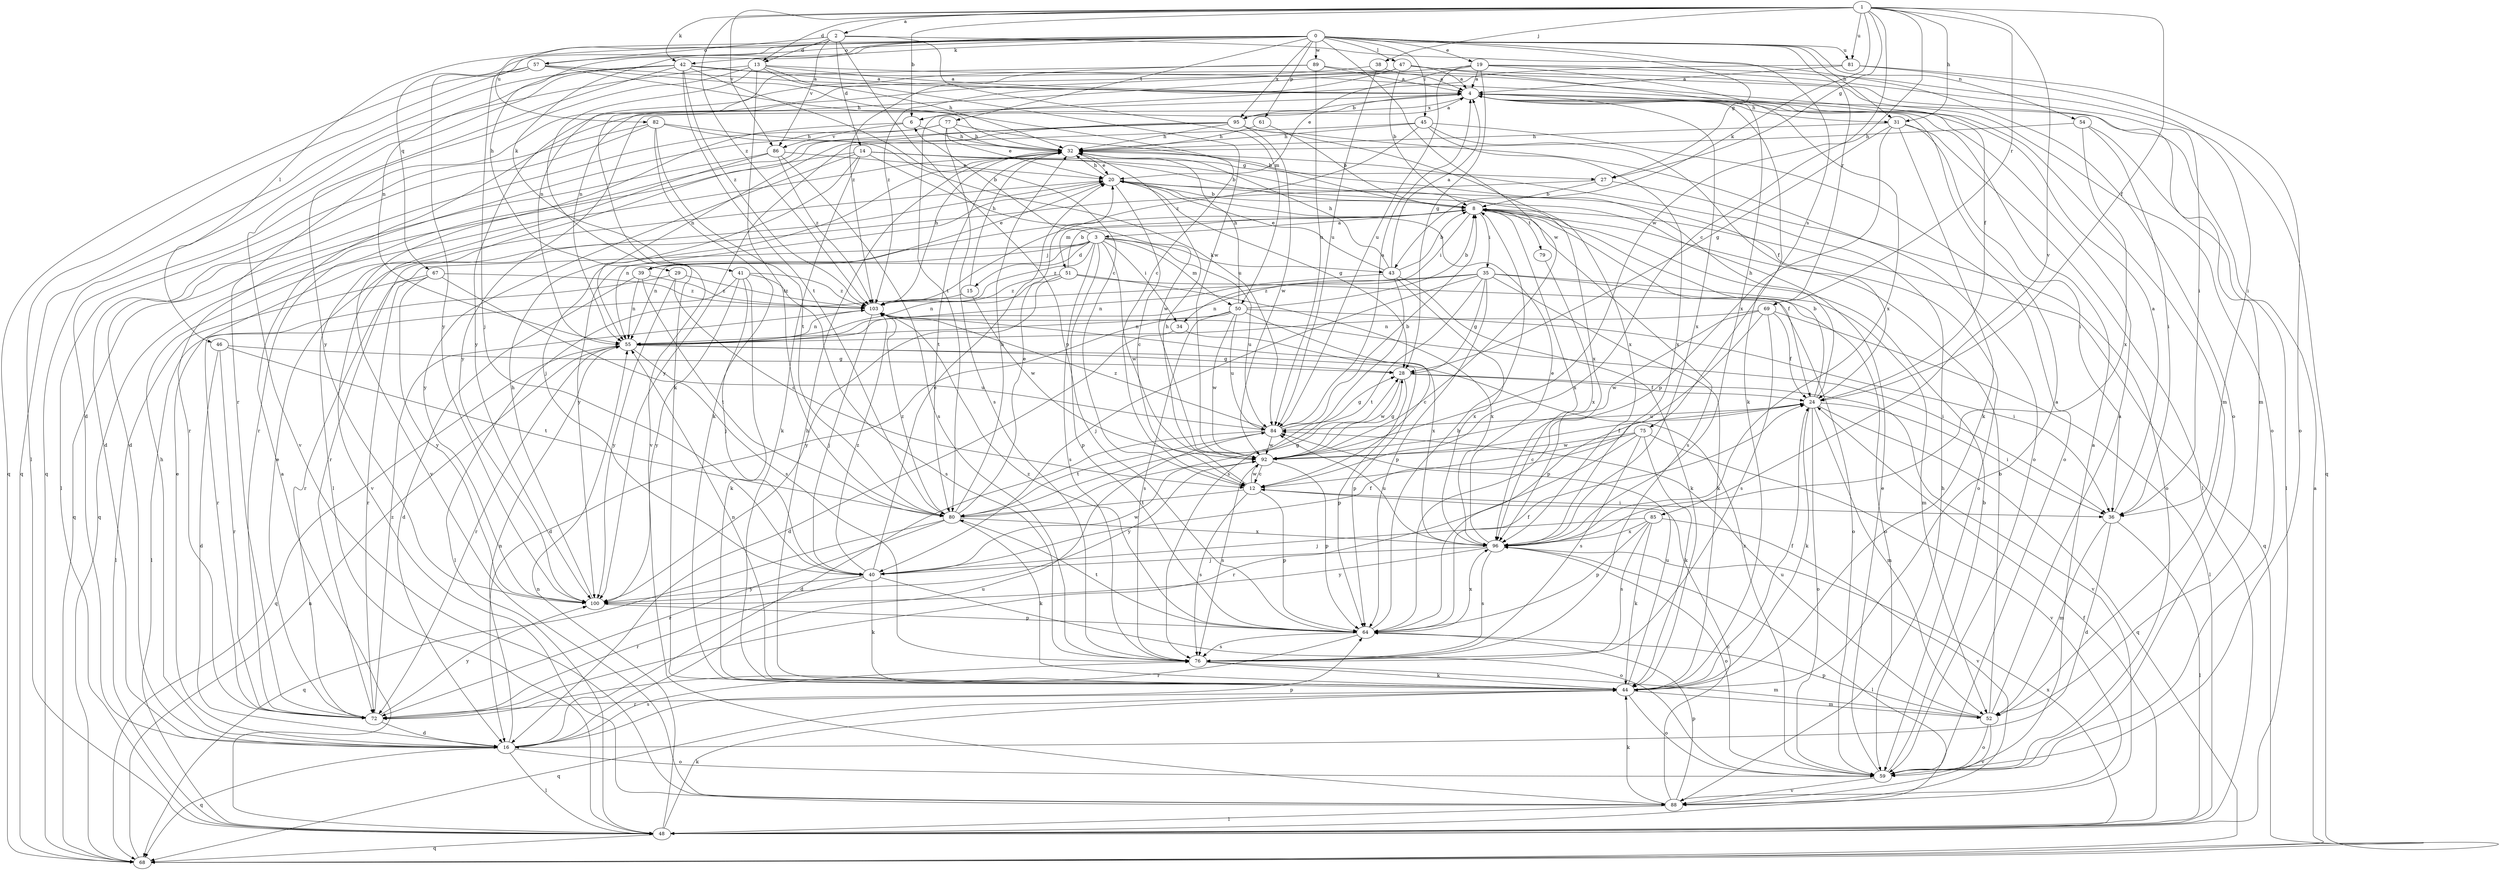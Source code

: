 strict digraph  {
0;
1;
2;
3;
4;
6;
8;
12;
13;
14;
15;
16;
19;
20;
24;
27;
28;
29;
31;
32;
34;
35;
36;
38;
39;
40;
41;
42;
43;
44;
45;
46;
47;
48;
50;
51;
52;
54;
55;
57;
59;
61;
64;
67;
68;
69;
72;
75;
76;
77;
79;
80;
81;
82;
84;
85;
86;
88;
89;
92;
95;
96;
100;
103;
0 -> 19  [label=e];
0 -> 27  [label=g];
0 -> 29  [label=h];
0 -> 31  [label=h];
0 -> 41  [label=k];
0 -> 42  [label=k];
0 -> 45  [label=l];
0 -> 46  [label=l];
0 -> 47  [label=l];
0 -> 54  [label=n];
0 -> 57  [label=o];
0 -> 61  [label=p];
0 -> 67  [label=q];
0 -> 69  [label=r];
0 -> 75  [label=s];
0 -> 77  [label=t];
0 -> 81  [label=u];
0 -> 89  [label=w];
0 -> 92  [label=w];
0 -> 95  [label=x];
0 -> 100  [label=y];
1 -> 2  [label=a];
1 -> 6  [label=b];
1 -> 12  [label=c];
1 -> 13  [label=d];
1 -> 24  [label=f];
1 -> 27  [label=g];
1 -> 31  [label=h];
1 -> 38  [label=j];
1 -> 42  [label=k];
1 -> 43  [label=k];
1 -> 69  [label=r];
1 -> 81  [label=u];
1 -> 85  [label=v];
1 -> 86  [label=v];
1 -> 92  [label=w];
1 -> 103  [label=z];
2 -> 13  [label=d];
2 -> 14  [label=d];
2 -> 50  [label=m];
2 -> 57  [label=o];
2 -> 59  [label=o];
2 -> 64  [label=p];
2 -> 82  [label=u];
2 -> 86  [label=v];
3 -> 6  [label=b];
3 -> 15  [label=d];
3 -> 34  [label=i];
3 -> 39  [label=j];
3 -> 43  [label=k];
3 -> 50  [label=m];
3 -> 55  [label=n];
3 -> 64  [label=p];
3 -> 72  [label=r];
3 -> 76  [label=s];
3 -> 84  [label=u];
3 -> 92  [label=w];
3 -> 103  [label=z];
4 -> 6  [label=b];
4 -> 31  [label=h];
4 -> 44  [label=k];
4 -> 95  [label=x];
4 -> 96  [label=x];
4 -> 100  [label=y];
6 -> 32  [label=h];
6 -> 86  [label=v];
6 -> 88  [label=v];
8 -> 3  [label=a];
8 -> 24  [label=f];
8 -> 34  [label=i];
8 -> 35  [label=i];
8 -> 51  [label=m];
8 -> 55  [label=n];
8 -> 68  [label=q];
8 -> 76  [label=s];
8 -> 79  [label=t];
8 -> 96  [label=x];
12 -> 32  [label=h];
12 -> 36  [label=i];
12 -> 64  [label=p];
12 -> 76  [label=s];
12 -> 80  [label=t];
12 -> 92  [label=w];
13 -> 4  [label=a];
13 -> 16  [label=d];
13 -> 32  [label=h];
13 -> 44  [label=k];
13 -> 52  [label=m];
13 -> 68  [label=q];
13 -> 80  [label=t];
13 -> 92  [label=w];
14 -> 8  [label=b];
14 -> 27  [label=g];
14 -> 40  [label=j];
14 -> 44  [label=k];
14 -> 68  [label=q];
14 -> 92  [label=w];
14 -> 96  [label=x];
14 -> 100  [label=y];
15 -> 32  [label=h];
15 -> 48  [label=l];
15 -> 92  [label=w];
16 -> 20  [label=e];
16 -> 32  [label=h];
16 -> 48  [label=l];
16 -> 55  [label=n];
16 -> 59  [label=o];
16 -> 64  [label=p];
16 -> 68  [label=q];
16 -> 76  [label=s];
16 -> 84  [label=u];
19 -> 4  [label=a];
19 -> 20  [label=e];
19 -> 28  [label=g];
19 -> 36  [label=i];
19 -> 55  [label=n];
19 -> 68  [label=q];
19 -> 84  [label=u];
19 -> 96  [label=x];
20 -> 8  [label=b];
20 -> 12  [label=c];
20 -> 28  [label=g];
20 -> 32  [label=h];
20 -> 59  [label=o];
20 -> 100  [label=y];
24 -> 8  [label=b];
24 -> 32  [label=h];
24 -> 36  [label=i];
24 -> 44  [label=k];
24 -> 52  [label=m];
24 -> 59  [label=o];
24 -> 68  [label=q];
24 -> 84  [label=u];
27 -> 8  [label=b];
27 -> 59  [label=o];
27 -> 72  [label=r];
28 -> 24  [label=f];
28 -> 64  [label=p];
28 -> 88  [label=v];
28 -> 92  [label=w];
29 -> 12  [label=c];
29 -> 48  [label=l];
29 -> 100  [label=y];
29 -> 103  [label=z];
31 -> 28  [label=g];
31 -> 32  [label=h];
31 -> 36  [label=i];
31 -> 44  [label=k];
31 -> 48  [label=l];
31 -> 64  [label=p];
32 -> 20  [label=e];
32 -> 80  [label=t];
34 -> 16  [label=d];
34 -> 96  [label=x];
35 -> 28  [label=g];
35 -> 40  [label=j];
35 -> 44  [label=k];
35 -> 52  [label=m];
35 -> 55  [label=n];
35 -> 59  [label=o];
35 -> 64  [label=p];
35 -> 80  [label=t];
35 -> 103  [label=z];
36 -> 4  [label=a];
36 -> 16  [label=d];
36 -> 48  [label=l];
36 -> 52  [label=m];
38 -> 4  [label=a];
38 -> 72  [label=r];
38 -> 84  [label=u];
39 -> 16  [label=d];
39 -> 20  [label=e];
39 -> 55  [label=n];
39 -> 80  [label=t];
39 -> 103  [label=z];
40 -> 20  [label=e];
40 -> 24  [label=f];
40 -> 44  [label=k];
40 -> 59  [label=o];
40 -> 72  [label=r];
40 -> 92  [label=w];
40 -> 100  [label=y];
40 -> 103  [label=z];
41 -> 40  [label=j];
41 -> 44  [label=k];
41 -> 72  [label=r];
41 -> 76  [label=s];
41 -> 100  [label=y];
41 -> 103  [label=z];
42 -> 4  [label=a];
42 -> 12  [label=c];
42 -> 24  [label=f];
42 -> 55  [label=n];
42 -> 68  [label=q];
42 -> 80  [label=t];
42 -> 88  [label=v];
42 -> 100  [label=y];
42 -> 103  [label=z];
43 -> 4  [label=a];
43 -> 8  [label=b];
43 -> 20  [label=e];
43 -> 32  [label=h];
43 -> 44  [label=k];
43 -> 55  [label=n];
43 -> 76  [label=s];
43 -> 96  [label=x];
44 -> 4  [label=a];
44 -> 24  [label=f];
44 -> 32  [label=h];
44 -> 52  [label=m];
44 -> 55  [label=n];
44 -> 59  [label=o];
44 -> 68  [label=q];
44 -> 72  [label=r];
44 -> 84  [label=u];
45 -> 24  [label=f];
45 -> 32  [label=h];
45 -> 59  [label=o];
45 -> 96  [label=x];
45 -> 100  [label=y];
45 -> 103  [label=z];
46 -> 16  [label=d];
46 -> 28  [label=g];
46 -> 72  [label=r];
46 -> 80  [label=t];
47 -> 4  [label=a];
47 -> 8  [label=b];
47 -> 52  [label=m];
47 -> 88  [label=v];
47 -> 96  [label=x];
47 -> 100  [label=y];
47 -> 103  [label=z];
48 -> 4  [label=a];
48 -> 24  [label=f];
48 -> 44  [label=k];
48 -> 55  [label=n];
48 -> 68  [label=q];
48 -> 96  [label=x];
50 -> 8  [label=b];
50 -> 12  [label=c];
50 -> 16  [label=d];
50 -> 32  [label=h];
50 -> 36  [label=i];
50 -> 55  [label=n];
50 -> 76  [label=s];
50 -> 84  [label=u];
50 -> 92  [label=w];
51 -> 8  [label=b];
51 -> 55  [label=n];
51 -> 59  [label=o];
51 -> 96  [label=x];
51 -> 100  [label=y];
51 -> 103  [label=z];
52 -> 4  [label=a];
52 -> 8  [label=b];
52 -> 59  [label=o];
52 -> 64  [label=p];
52 -> 84  [label=u];
52 -> 88  [label=v];
54 -> 32  [label=h];
54 -> 36  [label=i];
54 -> 48  [label=l];
54 -> 96  [label=x];
55 -> 28  [label=g];
55 -> 64  [label=p];
55 -> 68  [label=q];
55 -> 72  [label=r];
55 -> 84  [label=u];
57 -> 4  [label=a];
57 -> 12  [label=c];
57 -> 32  [label=h];
57 -> 40  [label=j];
57 -> 48  [label=l];
57 -> 68  [label=q];
59 -> 4  [label=a];
59 -> 8  [label=b];
59 -> 20  [label=e];
59 -> 88  [label=v];
59 -> 103  [label=z];
61 -> 8  [label=b];
61 -> 32  [label=h];
64 -> 8  [label=b];
64 -> 24  [label=f];
64 -> 72  [label=r];
64 -> 76  [label=s];
64 -> 80  [label=t];
64 -> 96  [label=x];
64 -> 103  [label=z];
67 -> 48  [label=l];
67 -> 72  [label=r];
67 -> 76  [label=s];
67 -> 100  [label=y];
67 -> 103  [label=z];
68 -> 4  [label=a];
68 -> 55  [label=n];
69 -> 24  [label=f];
69 -> 48  [label=l];
69 -> 55  [label=n];
69 -> 64  [label=p];
69 -> 76  [label=s];
69 -> 92  [label=w];
72 -> 16  [label=d];
72 -> 20  [label=e];
72 -> 100  [label=y];
72 -> 103  [label=z];
75 -> 12  [label=c];
75 -> 44  [label=k];
75 -> 72  [label=r];
75 -> 76  [label=s];
75 -> 88  [label=v];
75 -> 92  [label=w];
76 -> 44  [label=k];
76 -> 52  [label=m];
77 -> 8  [label=b];
77 -> 16  [label=d];
77 -> 20  [label=e];
77 -> 32  [label=h];
77 -> 72  [label=r];
77 -> 76  [label=s];
79 -> 96  [label=x];
80 -> 20  [label=e];
80 -> 28  [label=g];
80 -> 32  [label=h];
80 -> 44  [label=k];
80 -> 68  [label=q];
80 -> 72  [label=r];
80 -> 96  [label=x];
80 -> 103  [label=z];
81 -> 4  [label=a];
81 -> 36  [label=i];
81 -> 59  [label=o];
81 -> 80  [label=t];
82 -> 16  [label=d];
82 -> 32  [label=h];
82 -> 44  [label=k];
82 -> 48  [label=l];
82 -> 80  [label=t];
82 -> 84  [label=u];
84 -> 4  [label=a];
84 -> 8  [label=b];
84 -> 16  [label=d];
84 -> 28  [label=g];
84 -> 80  [label=t];
84 -> 92  [label=w];
84 -> 103  [label=z];
85 -> 40  [label=j];
85 -> 44  [label=k];
85 -> 64  [label=p];
85 -> 76  [label=s];
85 -> 88  [label=v];
85 -> 96  [label=x];
86 -> 20  [label=e];
86 -> 68  [label=q];
86 -> 76  [label=s];
86 -> 88  [label=v];
86 -> 103  [label=z];
88 -> 12  [label=c];
88 -> 32  [label=h];
88 -> 44  [label=k];
88 -> 48  [label=l];
88 -> 64  [label=p];
89 -> 4  [label=a];
89 -> 55  [label=n];
89 -> 59  [label=o];
89 -> 84  [label=u];
89 -> 103  [label=z];
92 -> 12  [label=c];
92 -> 24  [label=f];
92 -> 28  [label=g];
92 -> 64  [label=p];
92 -> 76  [label=s];
92 -> 100  [label=y];
95 -> 4  [label=a];
95 -> 32  [label=h];
95 -> 48  [label=l];
95 -> 55  [label=n];
95 -> 59  [label=o];
95 -> 72  [label=r];
95 -> 92  [label=w];
95 -> 96  [label=x];
96 -> 20  [label=e];
96 -> 40  [label=j];
96 -> 48  [label=l];
96 -> 59  [label=o];
96 -> 76  [label=s];
96 -> 84  [label=u];
96 -> 100  [label=y];
100 -> 32  [label=h];
100 -> 64  [label=p];
103 -> 32  [label=h];
103 -> 36  [label=i];
103 -> 40  [label=j];
103 -> 55  [label=n];
}

